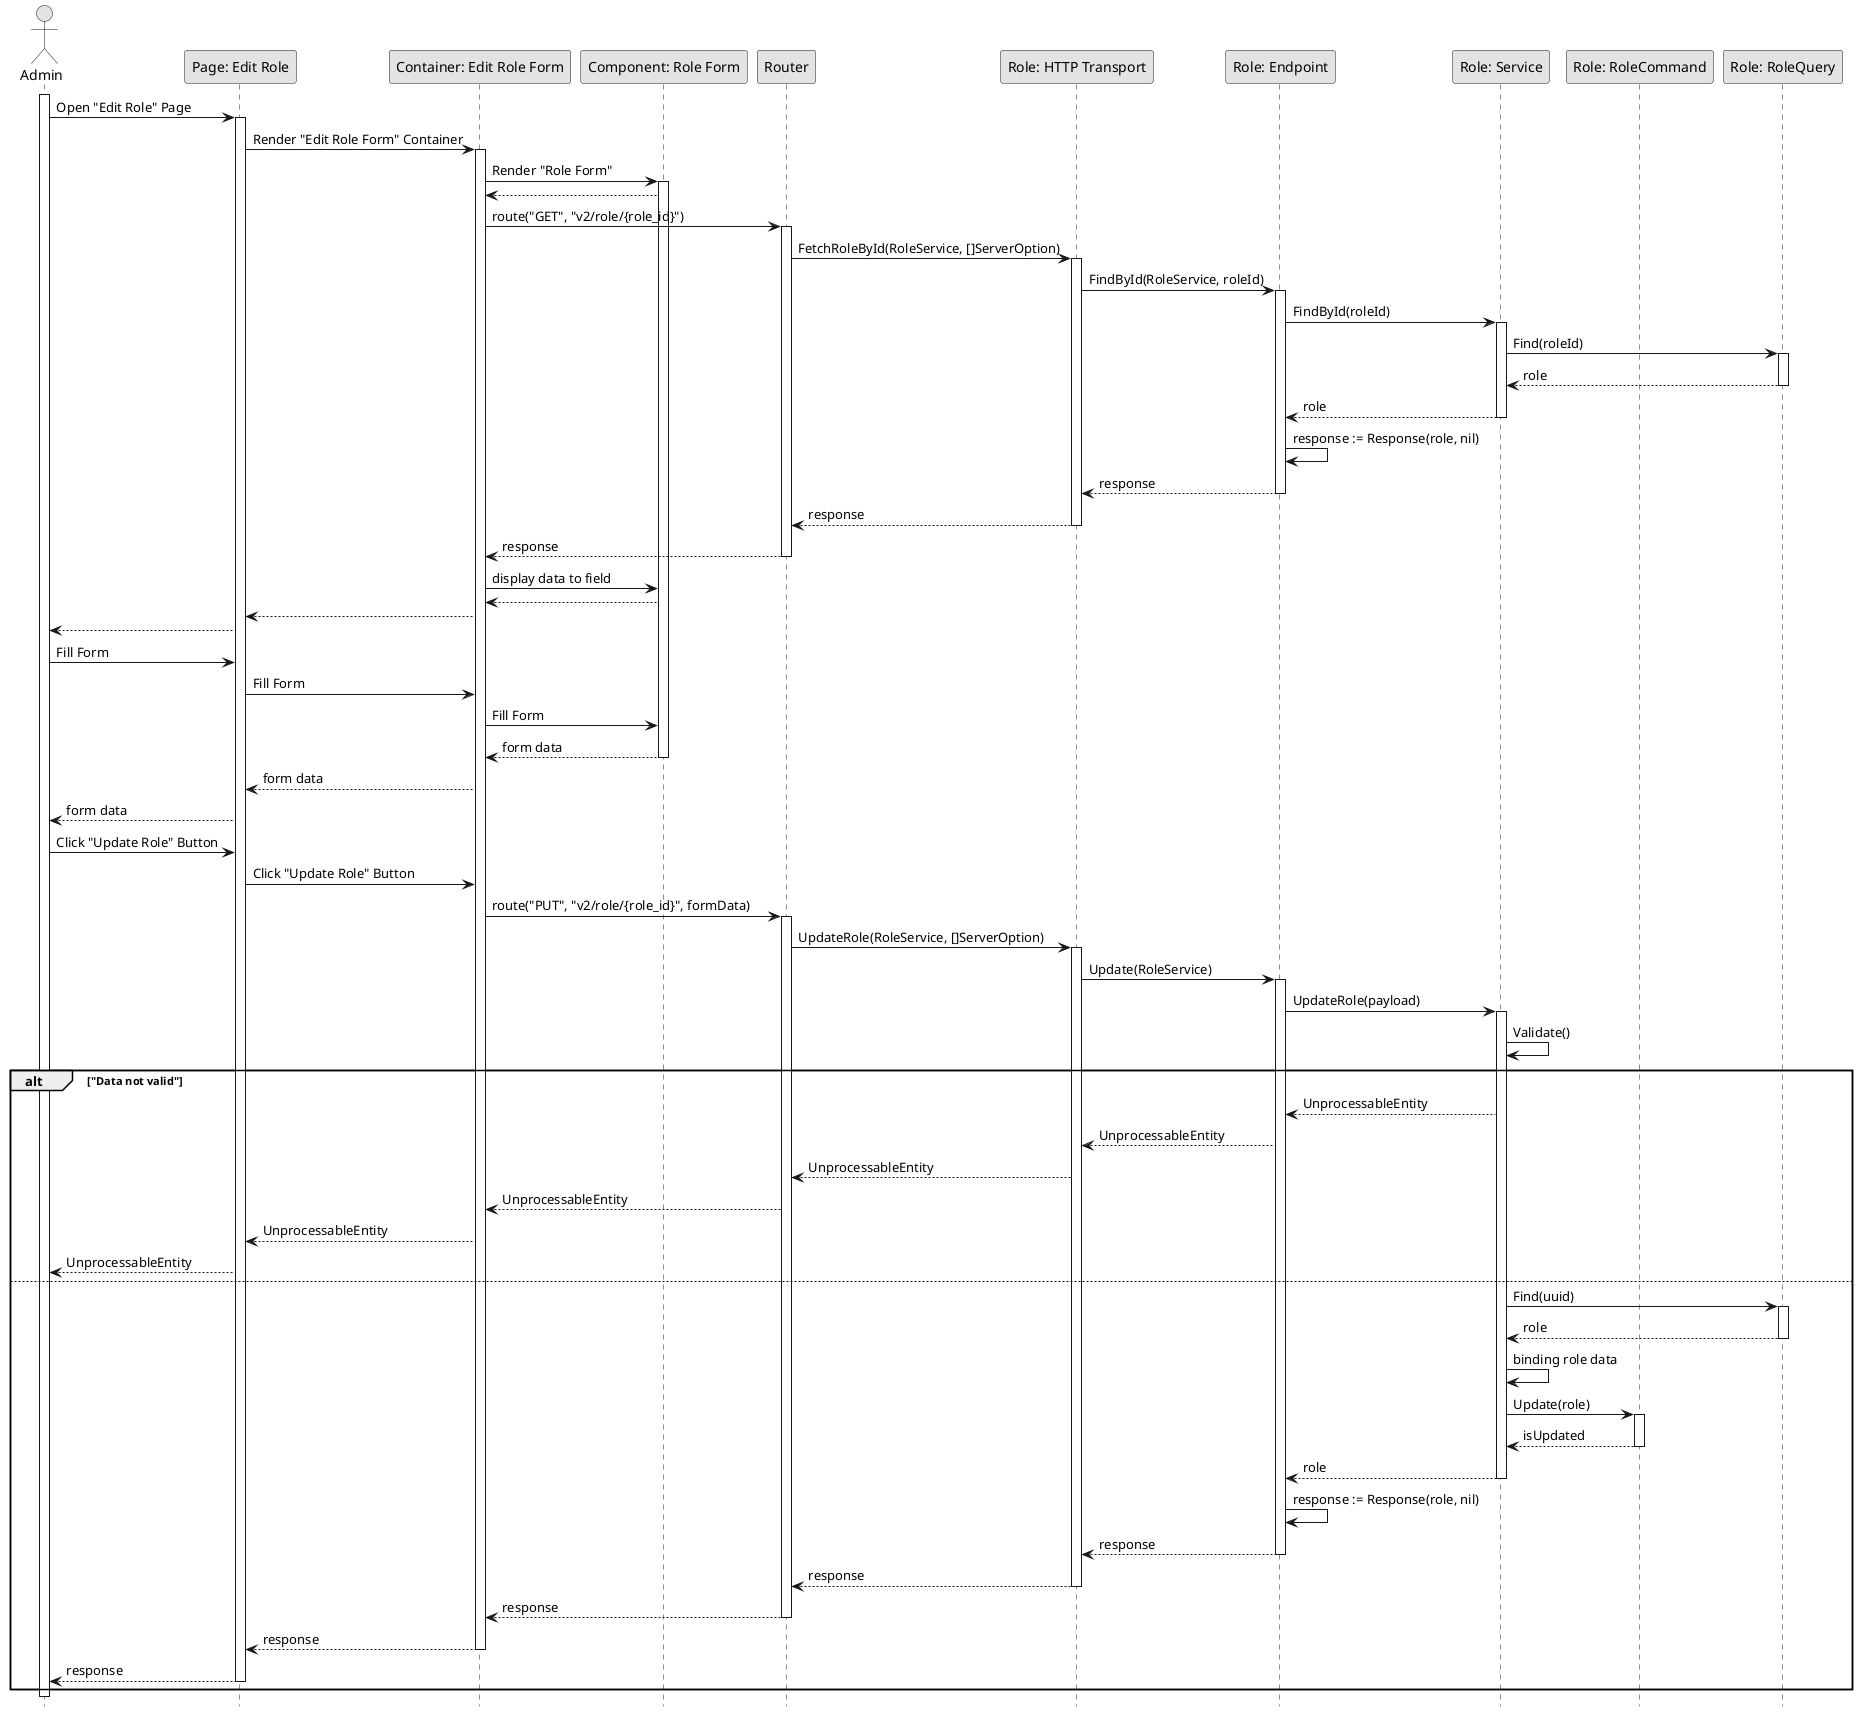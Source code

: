 @startuml UpdateRole

skinparam Monochrome true
skinparam Shadowing false
hide footbox

actor Admin
participant "Page: Edit Role" as EditRolePage
participant "Container: Edit Role Form" as EditRoleFormContainer
participant "Component: Role Form" as RoleForm
participant "Router" as Router
participant "Role: HTTP Transport" as RoleHTTPTransport
participant "Role: Endpoint" as RoleEndpoint
participant "Role: Service" as RoleService
participant "Role: RoleCommand" as RoleCommand
participant "Role: RoleQuery" as RoleQuery

activate Admin

Admin->EditRolePage: Open "Edit Role" Page
activate EditRolePage
EditRolePage->EditRoleFormContainer: Render "Edit Role Form" Container
activate EditRoleFormContainer
EditRoleFormContainer->RoleForm: Render "Role Form"
activate RoleForm
RoleForm-->EditRoleFormContainer
EditRoleFormContainer->Router: route("GET", "v2/role/{role_id}")
activate Router
Router->RoleHTTPTransport: FetchRoleById(RoleService, []ServerOption)
activate RoleHTTPTransport
RoleHTTPTransport->RoleEndpoint: FindById(RoleService, roleId)
activate RoleEndpoint
RoleEndpoint->RoleService: FindById(roleId)
activate RoleService
RoleService->RoleQuery: Find(roleId)
activate RoleQuery
RoleQuery-->RoleService: role
deactivate RoleQuery
RoleService-->RoleEndpoint: role
deactivate RoleService
RoleEndpoint->RoleEndpoint: response := Response(role, nil)
RoleEndpoint-->RoleHTTPTransport: response
deactivate RoleEndpoint
RoleHTTPTransport-->Router: response
deactivate RoleHTTPTransport
Router-->EditRoleFormContainer: response
deactivate Router
EditRoleFormContainer->RoleForm: display data to field
RoleForm-->EditRoleFormContainer
EditRoleFormContainer-->EditRolePage
EditRolePage-->Admin

Admin->EditRolePage: Fill Form
EditRolePage->EditRoleFormContainer: Fill Form
EditRoleFormContainer->RoleForm: Fill Form
RoleForm-->EditRoleFormContainer: form data
deactivate RoleForm
EditRoleFormContainer-->EditRolePage: form data
EditRolePage-->Admin: form data

Admin->EditRolePage: Click "Update Role" Button
EditRolePage->EditRoleFormContainer: Click "Update Role" Button
EditRoleFormContainer->Router: route("PUT", "v2/role/{role_id}", formData)
activate Router
Router->RoleHTTPTransport: UpdateRole(RoleService, []ServerOption)
activate RoleHTTPTransport
RoleHTTPTransport->RoleEndpoint: Update(RoleService)
activate RoleEndpoint
RoleEndpoint->RoleService: UpdateRole(payload)
activate RoleService
RoleService->RoleService: Validate()

alt "Data not valid"
    RoleService-->RoleEndpoint: UnprocessableEntity
    RoleEndpoint-->RoleHTTPTransport: UnprocessableEntity
    RoleHTTPTransport-->Router: UnprocessableEntity
    Router-->EditRoleFormContainer: UnprocessableEntity
    EditRoleFormContainer-->EditRolePage: UnprocessableEntity
    EditRolePage-->Admin: UnprocessableEntity
else
    RoleService->RoleQuery: Find(uuid)
    activate RoleQuery
    RoleQuery-->RoleService: role
    deactivate RoleQuery
    RoleService->RoleService: binding role data
    RoleService->RoleCommand: Update(role)
    activate RoleCommand
    RoleCommand-->RoleService: isUpdated
    deactivate RoleCommand
    RoleService-->RoleEndpoint: role
    deactivate RoleService
    RoleEndpoint->RoleEndpoint: response := Response(role, nil)
    RoleEndpoint-->RoleHTTPTransport: response
    deactivate RoleEndpoint
    RoleHTTPTransport-->Router: response
    deactivate RoleHTTPTransport
    Router-->EditRoleFormContainer: response
    deactivate Router
    EditRoleFormContainer-->EditRolePage: response
    deactivate EditRoleFormContainer
    EditRolePage-->Admin: response
    deactivate EditRolePage
end

deactivate Admin

@enduml